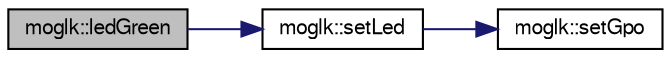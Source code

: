 digraph G
{
  edge [fontname="FreeSans",fontsize="10",labelfontname="FreeSans",labelfontsize="10"];
  node [fontname="FreeSans",fontsize="10",shape=record];
  rankdir=LR;
  Node1 [label="moglk::ledGreen",height=0.2,width=0.4,color="black", fillcolor="grey75", style="filled" fontcolor="black"];
  Node1 -> Node2 [color="midnightblue",fontsize="10",style="solid"];
  Node2 [label="moglk::setLed",height=0.2,width=0.4,color="black", fillcolor="white", style="filled",URL="$classmoglk.html#7a9fe2fe9dd14ac41e4c2429a5ba1312"];
  Node2 -> Node3 [color="midnightblue",fontsize="10",style="solid"];
  Node3 [label="moglk::setGpo",height=0.2,width=0.4,color="black", fillcolor="white", style="filled",URL="$classmoglk.html#4acb0355df560236b463eb323a61f182"];
}
